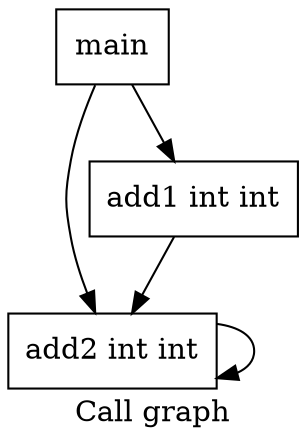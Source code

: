 digraph "Call graph" {
    label="Call graph"

    Node0x55e4aa412720 [shape=record,label="{main  }"];
    Node0x55e4aa412720 -> Node0x55e4aa4364b0
    Node0x55e4aa412720 -> Node0x55e4aa4307f0
    Node0x55e4aa4307f0 [shape=record,label="{add1  int  int  }"];
    Node0x55e4aa4307f0 -> Node0x55e4aa4364b0
    Node0x55e4aa4364b0 [shape=record,label="{add2  int  int  }"];
    Node0x55e4aa4364b0 -> Node0x55e4aa4364b0
}
